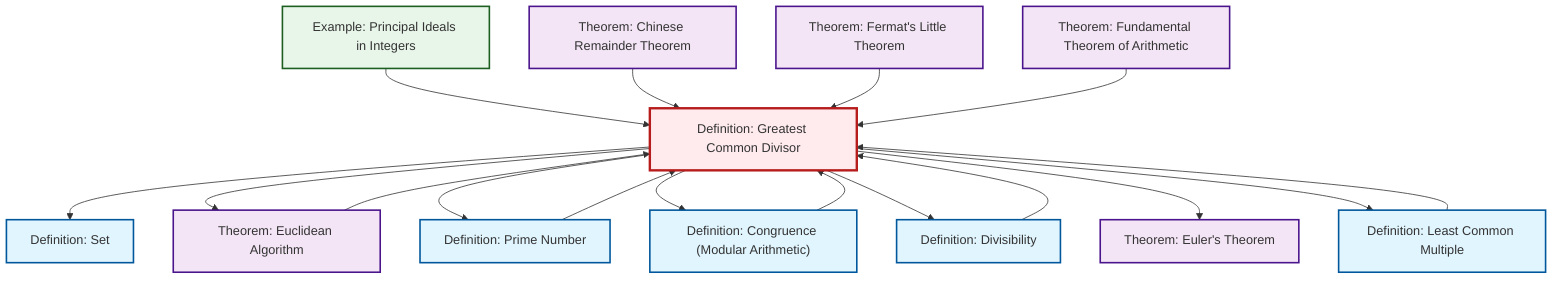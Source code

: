 graph TD
    classDef definition fill:#e1f5fe,stroke:#01579b,stroke-width:2px
    classDef theorem fill:#f3e5f5,stroke:#4a148c,stroke-width:2px
    classDef axiom fill:#fff3e0,stroke:#e65100,stroke-width:2px
    classDef example fill:#e8f5e9,stroke:#1b5e20,stroke-width:2px
    classDef current fill:#ffebee,stroke:#b71c1c,stroke-width:3px
    def-gcd["Definition: Greatest Common Divisor"]:::definition
    def-congruence["Definition: Congruence (Modular Arithmetic)"]:::definition
    thm-euler["Theorem: Euler's Theorem"]:::theorem
    thm-chinese-remainder["Theorem: Chinese Remainder Theorem"]:::theorem
    def-lcm["Definition: Least Common Multiple"]:::definition
    ex-principal-ideal["Example: Principal Ideals in Integers"]:::example
    def-divisibility["Definition: Divisibility"]:::definition
    thm-fundamental-arithmetic["Theorem: Fundamental Theorem of Arithmetic"]:::theorem
    def-set["Definition: Set"]:::definition
    thm-euclidean-algorithm["Theorem: Euclidean Algorithm"]:::theorem
    thm-fermat-little["Theorem: Fermat's Little Theorem"]:::theorem
    def-prime["Definition: Prime Number"]:::definition
    def-gcd --> def-set
    def-lcm --> def-gcd
    ex-principal-ideal --> def-gcd
    def-gcd --> thm-euclidean-algorithm
    def-gcd --> def-prime
    def-gcd --> def-congruence
    def-gcd --> def-divisibility
    thm-chinese-remainder --> def-gcd
    thm-euclidean-algorithm --> def-gcd
    def-congruence --> def-gcd
    def-divisibility --> def-gcd
    def-prime --> def-gcd
    thm-fermat-little --> def-gcd
    thm-fundamental-arithmetic --> def-gcd
    def-gcd --> thm-euler
    def-gcd --> def-lcm
    class def-gcd current